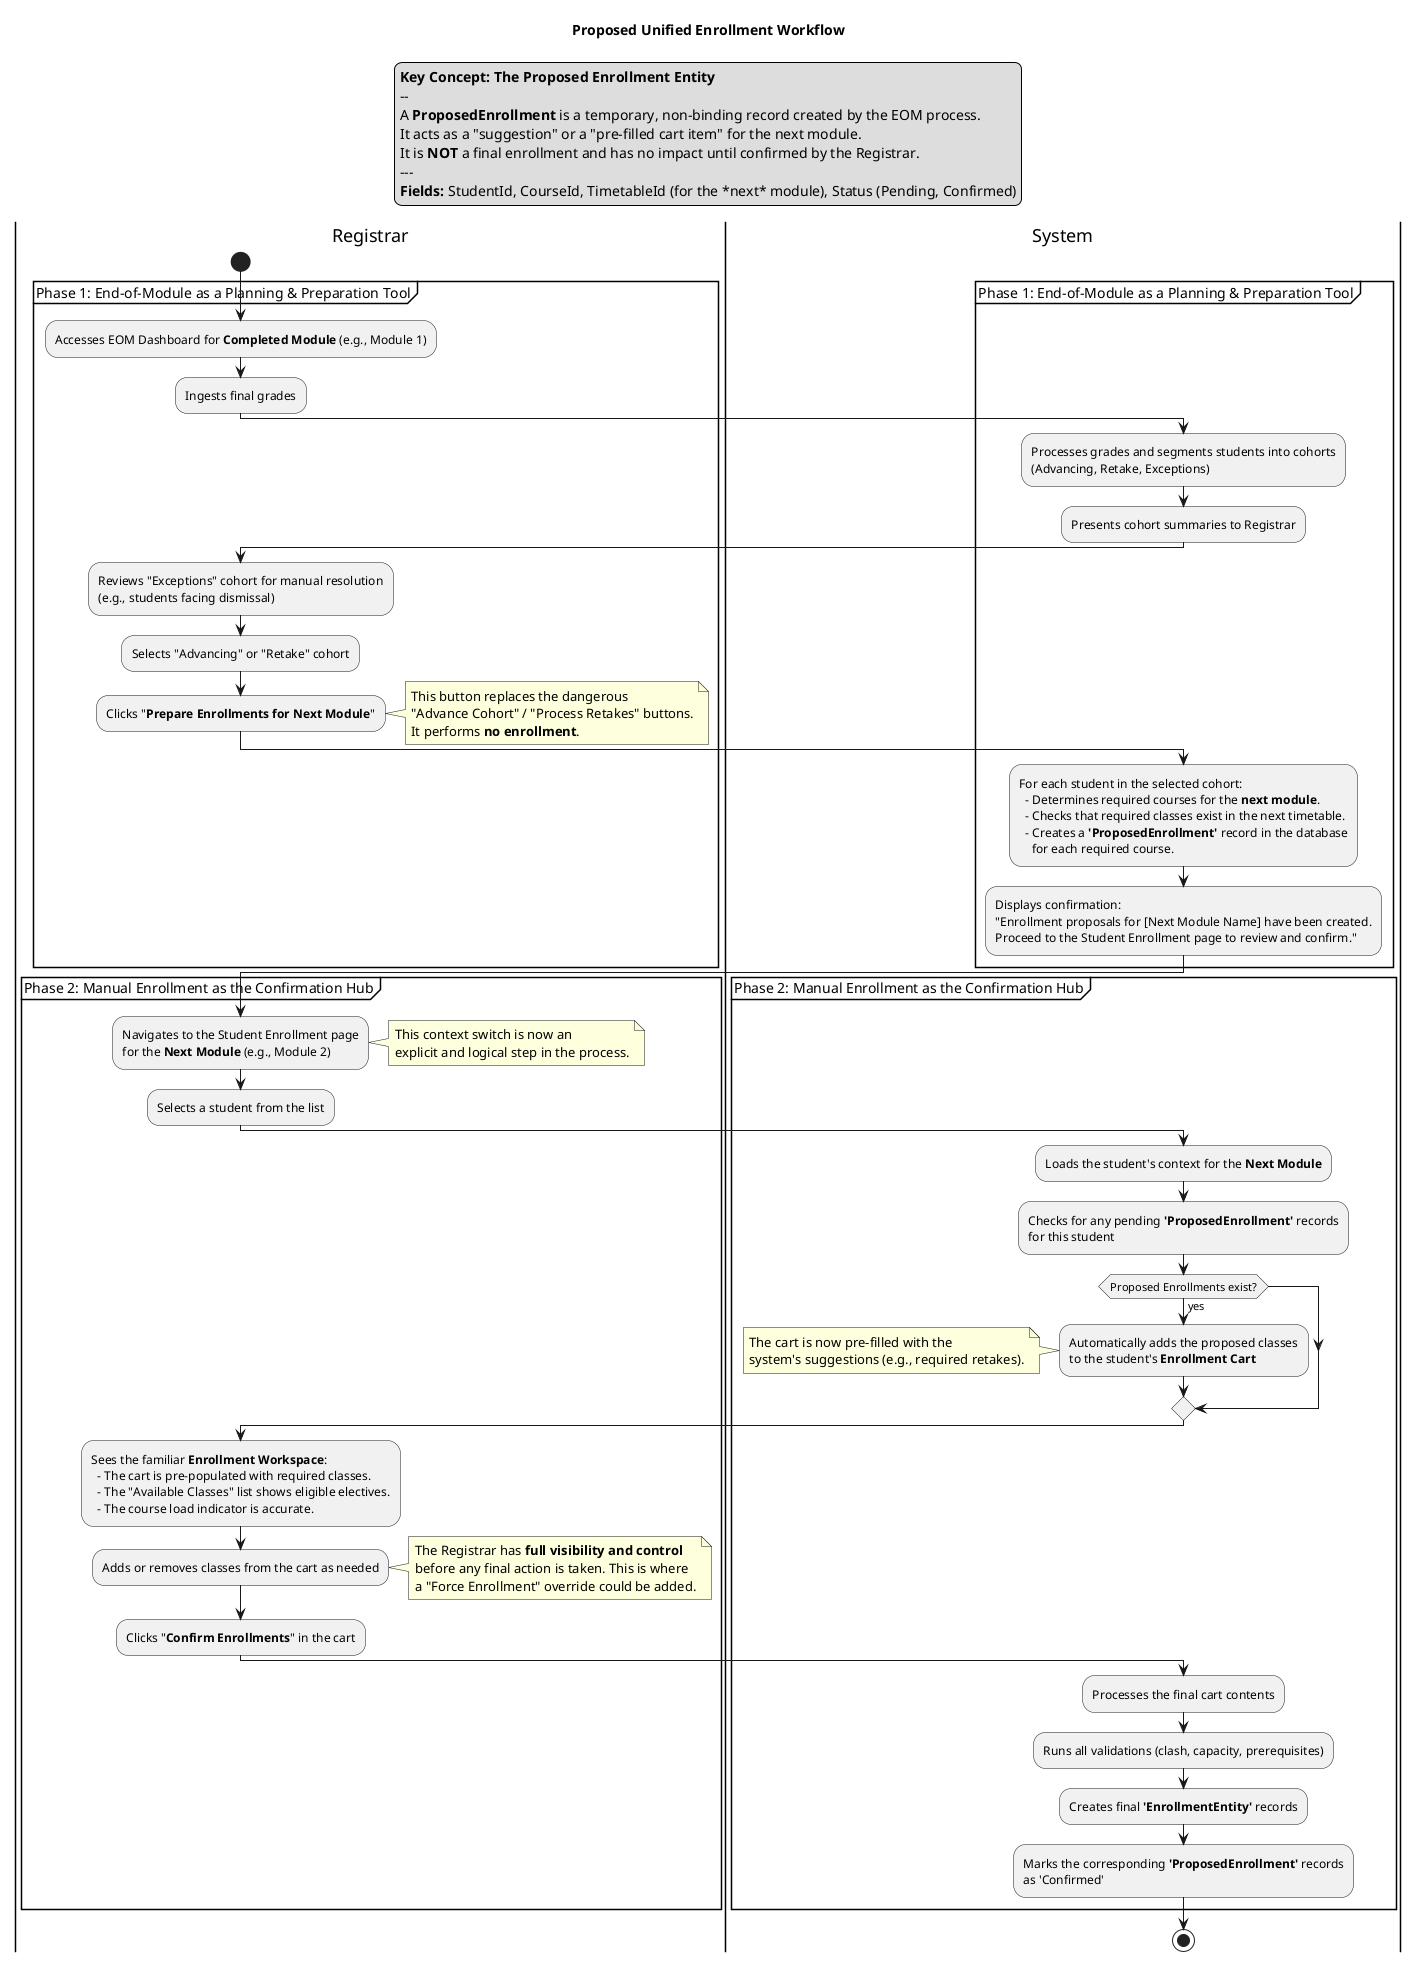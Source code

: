@startuml
title Proposed Unified Enrollment Workflow

legend top
  <font size=14><b>Key Concept: The Proposed Enrollment Entity</b></font>
  --
  A **ProposedEnrollment** is a temporary, non-binding record created by the EOM process.
  It acts as a "suggestion" or a "pre-filled cart item" for the next module.
  It is **NOT** a final enrollment and has no impact until confirmed by the Registrar.
  ---
  **Fields:** StudentId, CourseId, TimetableId (for the *next* module), Status (Pending, Confirmed)
end legend

|Registrar|
start
partition "Phase 1: End-of-Module as a Planning & Preparation Tool" {
    :Accesses EOM Dashboard for **Completed Module** (e.g., Module 1);
    :Ingests final grades;

    |System|
    :Processes grades and segments students into cohorts
    (Advancing, Retake, Exceptions);
    :Presents cohort summaries to Registrar;

    |Registrar|
    :Reviews "Exceptions" cohort for manual resolution
    (e.g., students facing dismissal);
    :Selects "Advancing" or "Retake" cohort;
    :Clicks "**Prepare Enrollments for Next Module**";
    note right
        This button replaces the dangerous
        "Advance Cohort" / "Process Retakes" buttons.
        It performs **no enrollment**.
    end note

    |System|
    :For each student in the selected cohort:
      - Determines required courses for the **next module**.
      - Checks that required classes exist in the next timetable.
      - Creates a **'ProposedEnrollment'** record in the database
        for each required course.;
    :Displays confirmation:
    "Enrollment proposals for [Next Module Name] have been created.
    Proceed to the Student Enrollment page to review and confirm.";
}

|Registrar|
partition "Phase 2: Manual Enrollment as the Confirmation Hub" {
    :Navigates to the Student Enrollment page
    for the **Next Module** (e.g., Module 2);
    note right
        This context switch is now an
        explicit and logical step in the process.
    end note

    :Selects a student from the list;

    |System|
    :Loads the student's context for the **Next Module**;
    :Checks for any pending **'ProposedEnrollment'** records
    for this student;

    if (Proposed Enrollments exist?) then (yes)
      :Automatically adds the proposed classes
      to the student's **Enrollment Cart**;
      note left
        The cart is now pre-filled with the
        system's suggestions (e.g., required retakes).
      end note
    endif

    |Registrar|
    :Sees the familiar **Enrollment Workspace**:
      - The cart is pre-populated with required classes.
      - The "Available Classes" list shows eligible electives.
      - The course load indicator is accurate.;
    :Adds or removes classes from the cart as needed;
    note right
        The Registrar has **full visibility and control**
        before any final action is taken. This is where
        a "Force Enrollment" override could be added.
    end note
    :Clicks "**Confirm Enrollments**" in the cart;

    |System|
    :Processes the final cart contents;
    :Runs all validations (clash, capacity, prerequisites);
    :Creates final **'EnrollmentEntity'** records;
    :Marks the corresponding **'ProposedEnrollment'** records
    as 'Confirmed';
}

stop
@enduml
